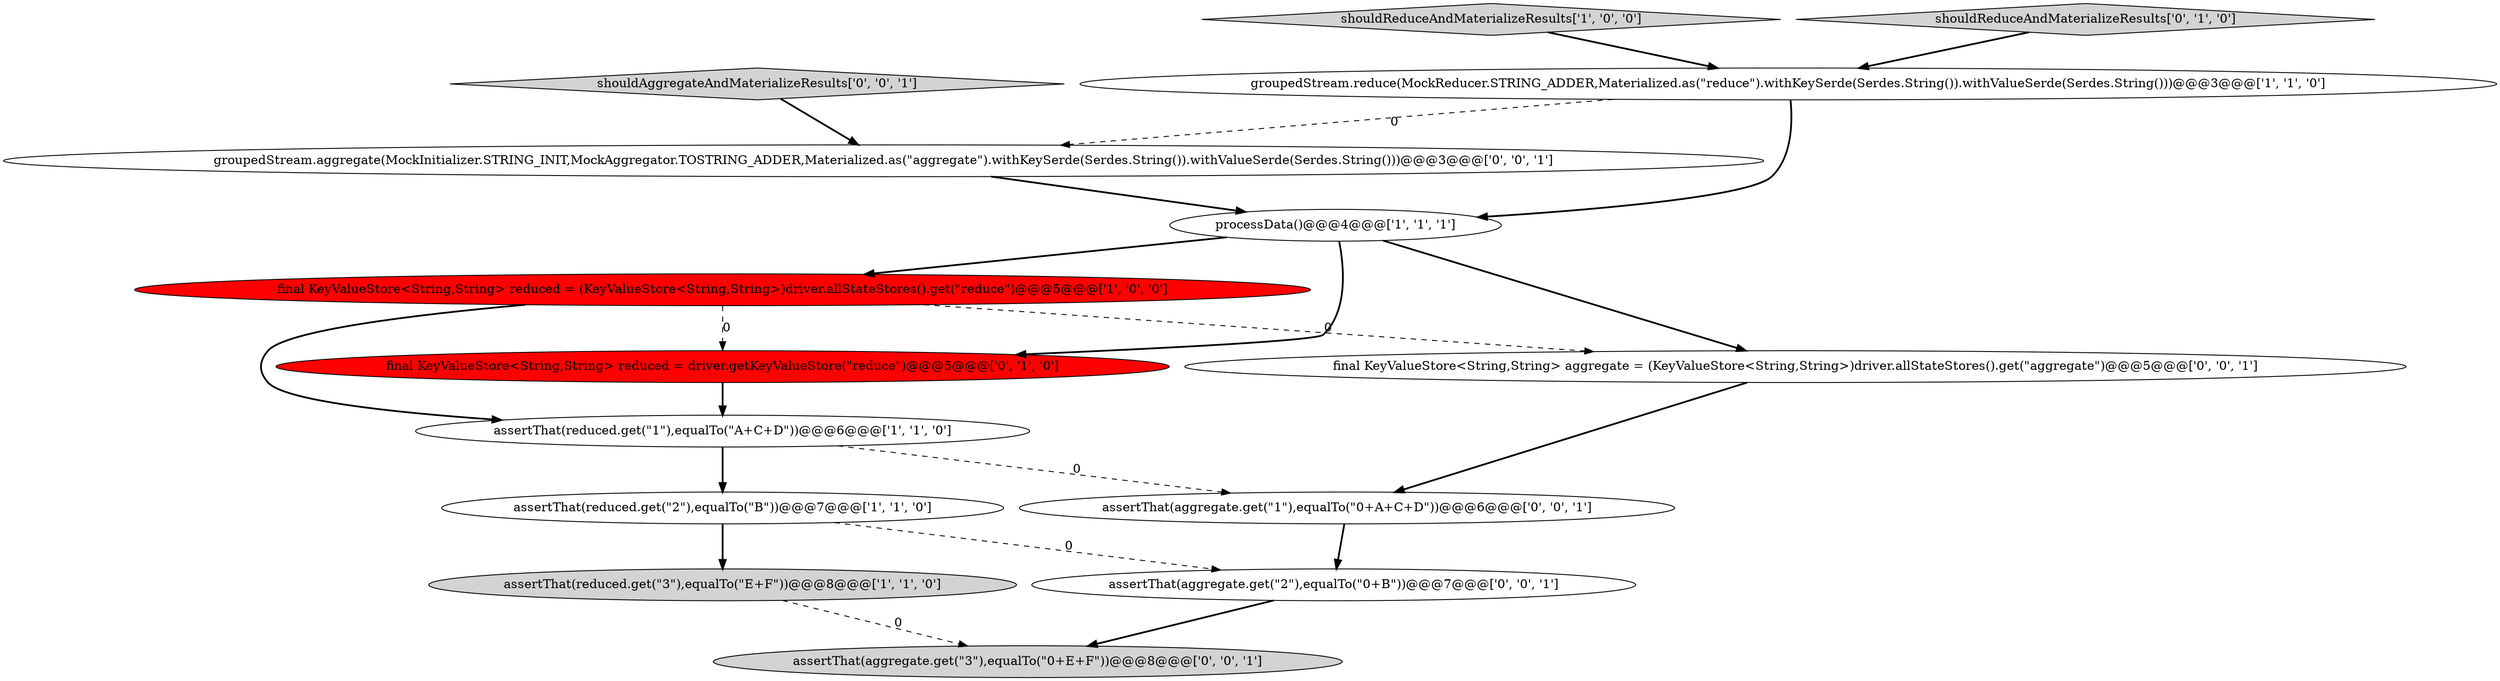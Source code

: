 digraph {
1 [style = filled, label = "final KeyValueStore<String,String> reduced = (KeyValueStore<String,String>)driver.allStateStores().get(\"reduce\")@@@5@@@['1', '0', '0']", fillcolor = red, shape = ellipse image = "AAA1AAABBB1BBB"];
6 [style = filled, label = "assertThat(reduced.get(\"3\"),equalTo(\"E+F\"))@@@8@@@['1', '1', '0']", fillcolor = lightgray, shape = ellipse image = "AAA0AAABBB1BBB"];
0 [style = filled, label = "assertThat(reduced.get(\"2\"),equalTo(\"B\"))@@@7@@@['1', '1', '0']", fillcolor = white, shape = ellipse image = "AAA0AAABBB1BBB"];
14 [style = filled, label = "assertThat(aggregate.get(\"3\"),equalTo(\"0+E+F\"))@@@8@@@['0', '0', '1']", fillcolor = lightgray, shape = ellipse image = "AAA0AAABBB3BBB"];
5 [style = filled, label = "shouldReduceAndMaterializeResults['1', '0', '0']", fillcolor = lightgray, shape = diamond image = "AAA0AAABBB1BBB"];
12 [style = filled, label = "assertThat(aggregate.get(\"1\"),equalTo(\"0+A+C+D\"))@@@6@@@['0', '0', '1']", fillcolor = white, shape = ellipse image = "AAA0AAABBB3BBB"];
11 [style = filled, label = "final KeyValueStore<String,String> aggregate = (KeyValueStore<String,String>)driver.allStateStores().get(\"aggregate\")@@@5@@@['0', '0', '1']", fillcolor = white, shape = ellipse image = "AAA0AAABBB3BBB"];
9 [style = filled, label = "assertThat(aggregate.get(\"2\"),equalTo(\"0+B\"))@@@7@@@['0', '0', '1']", fillcolor = white, shape = ellipse image = "AAA0AAABBB3BBB"];
10 [style = filled, label = "shouldAggregateAndMaterializeResults['0', '0', '1']", fillcolor = lightgray, shape = diamond image = "AAA0AAABBB3BBB"];
13 [style = filled, label = "groupedStream.aggregate(MockInitializer.STRING_INIT,MockAggregator.TOSTRING_ADDER,Materialized.as(\"aggregate\").withKeySerde(Serdes.String()).withValueSerde(Serdes.String()))@@@3@@@['0', '0', '1']", fillcolor = white, shape = ellipse image = "AAA0AAABBB3BBB"];
7 [style = filled, label = "shouldReduceAndMaterializeResults['0', '1', '0']", fillcolor = lightgray, shape = diamond image = "AAA0AAABBB2BBB"];
8 [style = filled, label = "final KeyValueStore<String,String> reduced = driver.getKeyValueStore(\"reduce\")@@@5@@@['0', '1', '0']", fillcolor = red, shape = ellipse image = "AAA1AAABBB2BBB"];
4 [style = filled, label = "processData()@@@4@@@['1', '1', '1']", fillcolor = white, shape = ellipse image = "AAA0AAABBB1BBB"];
3 [style = filled, label = "groupedStream.reduce(MockReducer.STRING_ADDER,Materialized.as(\"reduce\").withKeySerde(Serdes.String()).withValueSerde(Serdes.String()))@@@3@@@['1', '1', '0']", fillcolor = white, shape = ellipse image = "AAA0AAABBB1BBB"];
2 [style = filled, label = "assertThat(reduced.get(\"1\"),equalTo(\"A+C+D\"))@@@6@@@['1', '1', '0']", fillcolor = white, shape = ellipse image = "AAA0AAABBB1BBB"];
5->3 [style = bold, label=""];
0->6 [style = bold, label=""];
11->12 [style = bold, label=""];
6->14 [style = dashed, label="0"];
12->9 [style = bold, label=""];
3->13 [style = dashed, label="0"];
3->4 [style = bold, label=""];
7->3 [style = bold, label=""];
2->12 [style = dashed, label="0"];
2->0 [style = bold, label=""];
8->2 [style = bold, label=""];
10->13 [style = bold, label=""];
1->11 [style = dashed, label="0"];
9->14 [style = bold, label=""];
4->8 [style = bold, label=""];
1->8 [style = dashed, label="0"];
1->2 [style = bold, label=""];
4->1 [style = bold, label=""];
0->9 [style = dashed, label="0"];
4->11 [style = bold, label=""];
13->4 [style = bold, label=""];
}
